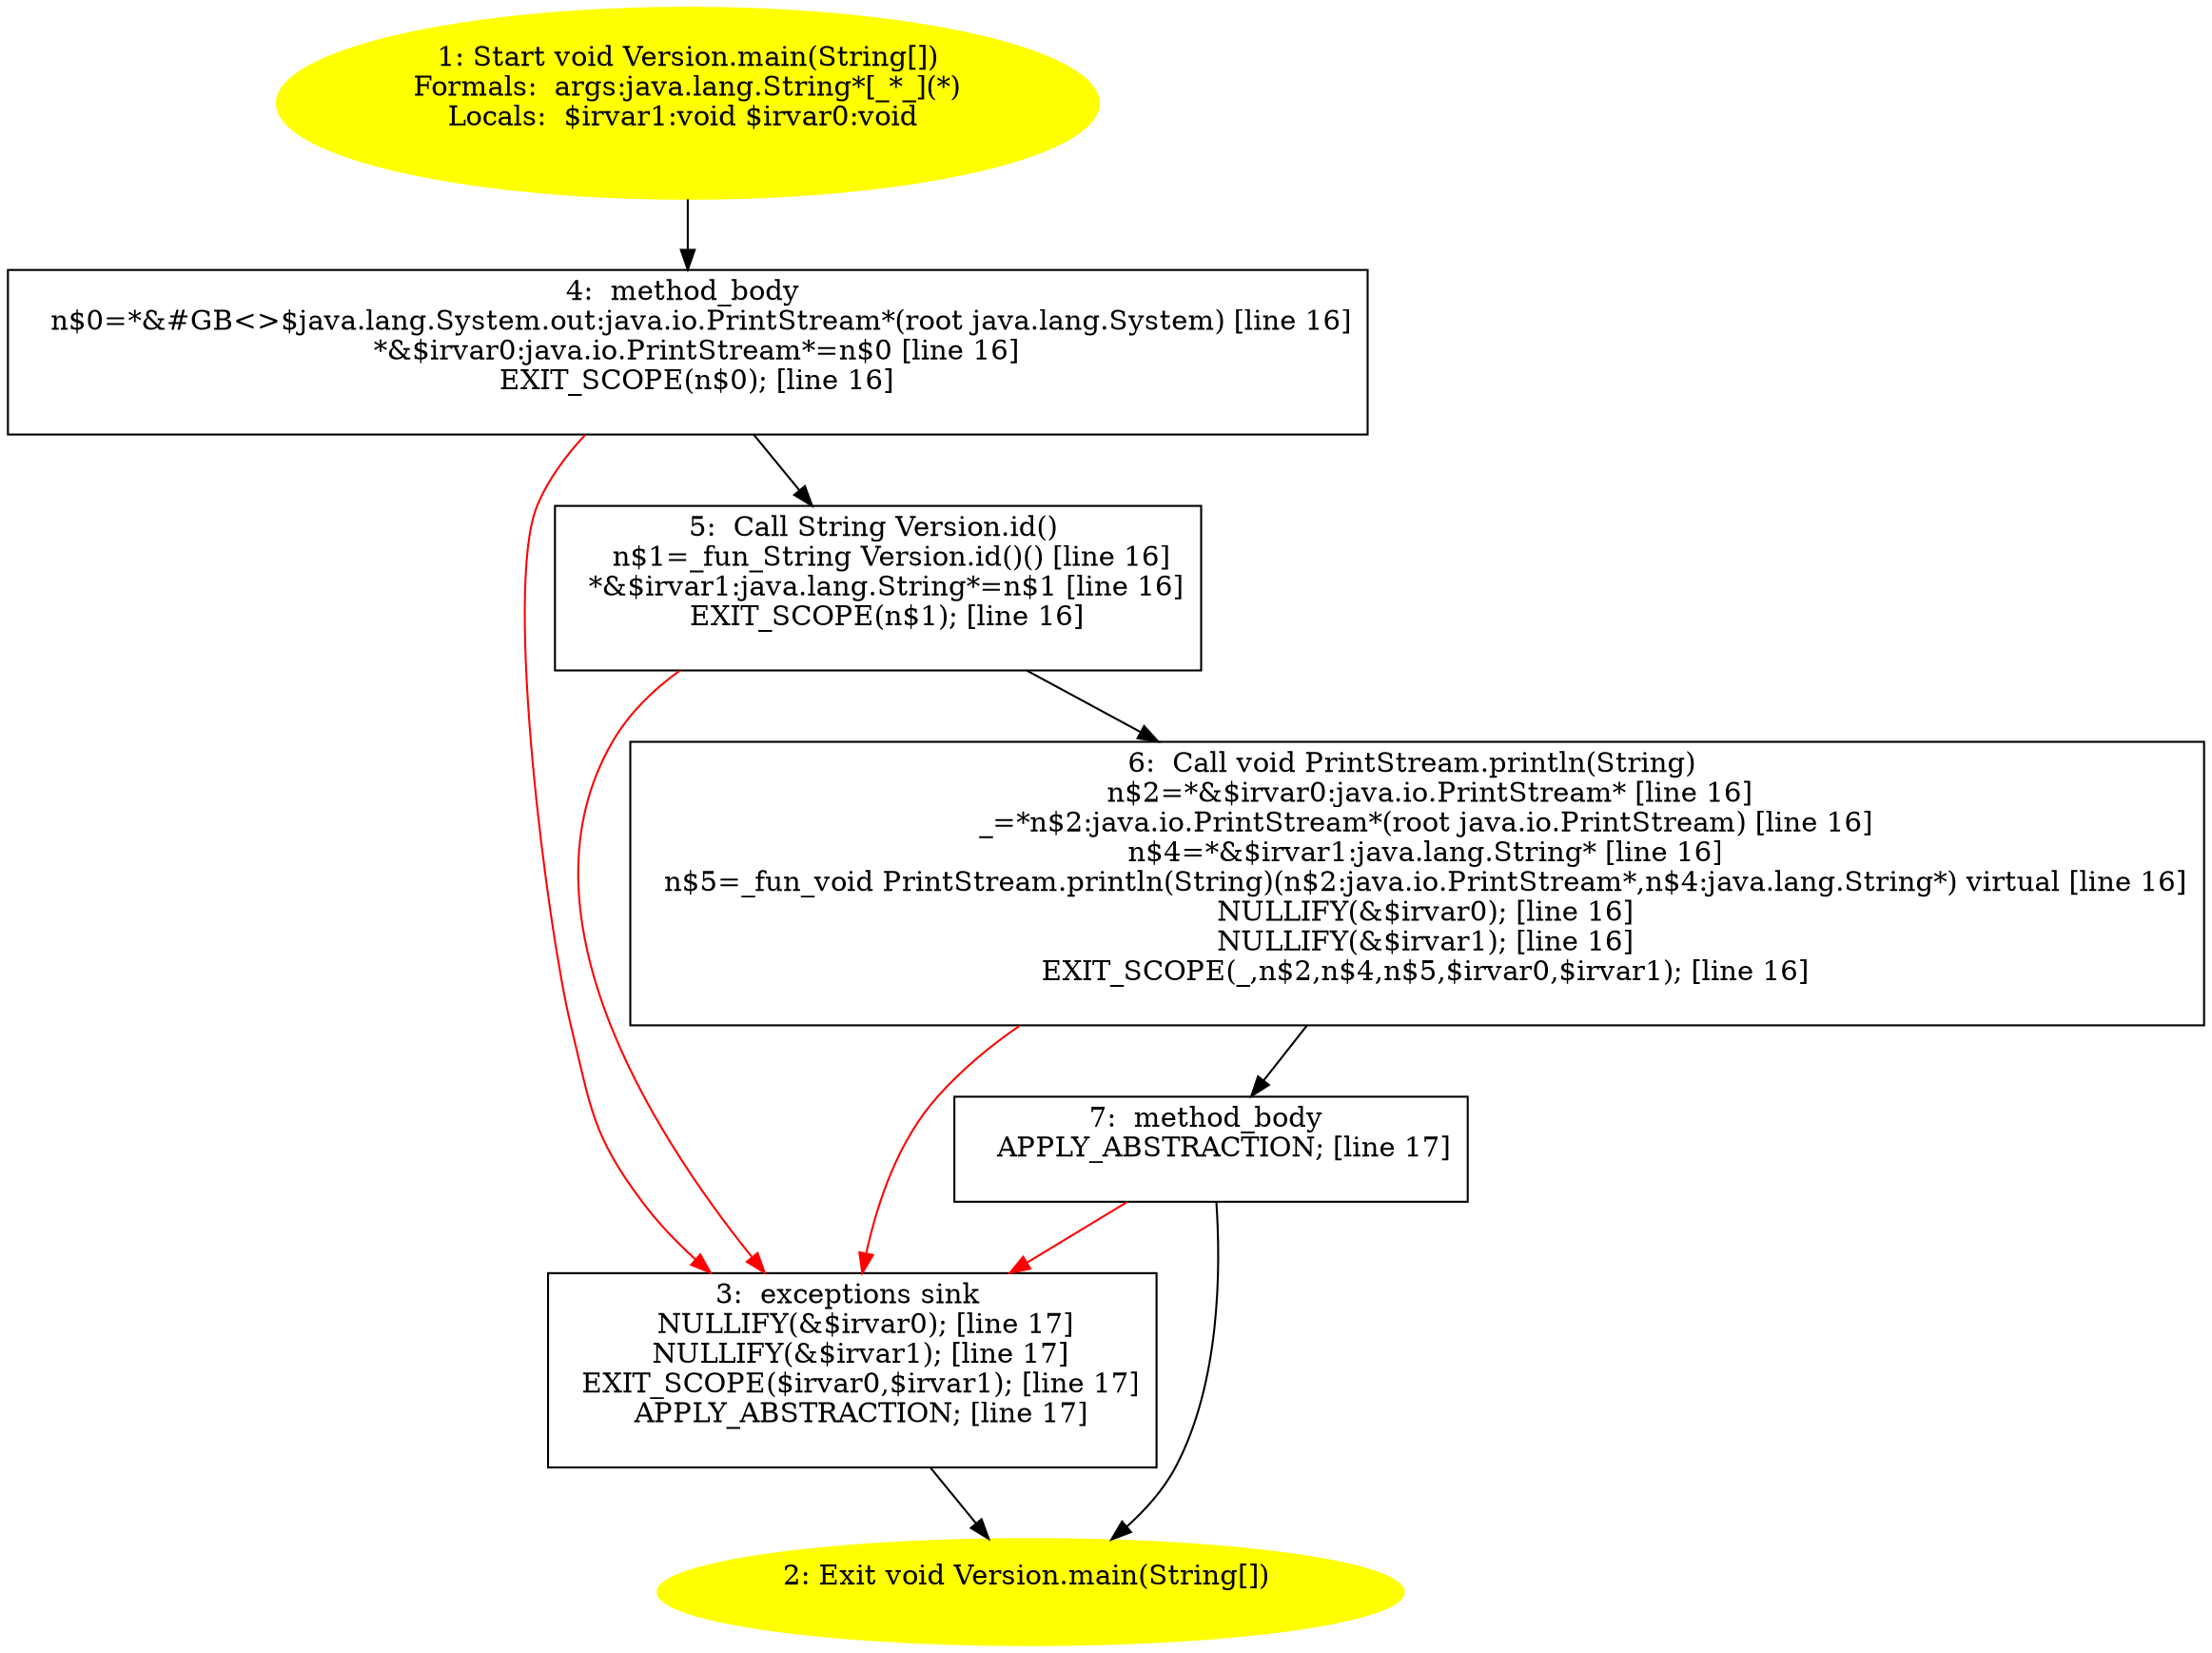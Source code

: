 /* @generated */
digraph cfg {
"junit.runner.Version.main(java.lang.String[]):void.5027fee1e0eccf56d9792b424db6f1e2_1" [label="1: Start void Version.main(String[])\nFormals:  args:java.lang.String*[_*_](*)\nLocals:  $irvar1:void $irvar0:void \n  " color=yellow style=filled]
	

	 "junit.runner.Version.main(java.lang.String[]):void.5027fee1e0eccf56d9792b424db6f1e2_1" -> "junit.runner.Version.main(java.lang.String[]):void.5027fee1e0eccf56d9792b424db6f1e2_4" ;
"junit.runner.Version.main(java.lang.String[]):void.5027fee1e0eccf56d9792b424db6f1e2_2" [label="2: Exit void Version.main(String[]) \n  " color=yellow style=filled]
	

"junit.runner.Version.main(java.lang.String[]):void.5027fee1e0eccf56d9792b424db6f1e2_3" [label="3:  exceptions sink \n   NULLIFY(&$irvar0); [line 17]\n  NULLIFY(&$irvar1); [line 17]\n  EXIT_SCOPE($irvar0,$irvar1); [line 17]\n  APPLY_ABSTRACTION; [line 17]\n " shape="box"]
	

	 "junit.runner.Version.main(java.lang.String[]):void.5027fee1e0eccf56d9792b424db6f1e2_3" -> "junit.runner.Version.main(java.lang.String[]):void.5027fee1e0eccf56d9792b424db6f1e2_2" ;
"junit.runner.Version.main(java.lang.String[]):void.5027fee1e0eccf56d9792b424db6f1e2_4" [label="4:  method_body \n   n$0=*&#GB<>$java.lang.System.out:java.io.PrintStream*(root java.lang.System) [line 16]\n  *&$irvar0:java.io.PrintStream*=n$0 [line 16]\n  EXIT_SCOPE(n$0); [line 16]\n " shape="box"]
	

	 "junit.runner.Version.main(java.lang.String[]):void.5027fee1e0eccf56d9792b424db6f1e2_4" -> "junit.runner.Version.main(java.lang.String[]):void.5027fee1e0eccf56d9792b424db6f1e2_5" ;
	 "junit.runner.Version.main(java.lang.String[]):void.5027fee1e0eccf56d9792b424db6f1e2_4" -> "junit.runner.Version.main(java.lang.String[]):void.5027fee1e0eccf56d9792b424db6f1e2_3" [color="red" ];
"junit.runner.Version.main(java.lang.String[]):void.5027fee1e0eccf56d9792b424db6f1e2_5" [label="5:  Call String Version.id() \n   n$1=_fun_String Version.id()() [line 16]\n  *&$irvar1:java.lang.String*=n$1 [line 16]\n  EXIT_SCOPE(n$1); [line 16]\n " shape="box"]
	

	 "junit.runner.Version.main(java.lang.String[]):void.5027fee1e0eccf56d9792b424db6f1e2_5" -> "junit.runner.Version.main(java.lang.String[]):void.5027fee1e0eccf56d9792b424db6f1e2_6" ;
	 "junit.runner.Version.main(java.lang.String[]):void.5027fee1e0eccf56d9792b424db6f1e2_5" -> "junit.runner.Version.main(java.lang.String[]):void.5027fee1e0eccf56d9792b424db6f1e2_3" [color="red" ];
"junit.runner.Version.main(java.lang.String[]):void.5027fee1e0eccf56d9792b424db6f1e2_6" [label="6:  Call void PrintStream.println(String) \n   n$2=*&$irvar0:java.io.PrintStream* [line 16]\n  _=*n$2:java.io.PrintStream*(root java.io.PrintStream) [line 16]\n  n$4=*&$irvar1:java.lang.String* [line 16]\n  n$5=_fun_void PrintStream.println(String)(n$2:java.io.PrintStream*,n$4:java.lang.String*) virtual [line 16]\n  NULLIFY(&$irvar0); [line 16]\n  NULLIFY(&$irvar1); [line 16]\n  EXIT_SCOPE(_,n$2,n$4,n$5,$irvar0,$irvar1); [line 16]\n " shape="box"]
	

	 "junit.runner.Version.main(java.lang.String[]):void.5027fee1e0eccf56d9792b424db6f1e2_6" -> "junit.runner.Version.main(java.lang.String[]):void.5027fee1e0eccf56d9792b424db6f1e2_7" ;
	 "junit.runner.Version.main(java.lang.String[]):void.5027fee1e0eccf56d9792b424db6f1e2_6" -> "junit.runner.Version.main(java.lang.String[]):void.5027fee1e0eccf56d9792b424db6f1e2_3" [color="red" ];
"junit.runner.Version.main(java.lang.String[]):void.5027fee1e0eccf56d9792b424db6f1e2_7" [label="7:  method_body \n   APPLY_ABSTRACTION; [line 17]\n " shape="box"]
	

	 "junit.runner.Version.main(java.lang.String[]):void.5027fee1e0eccf56d9792b424db6f1e2_7" -> "junit.runner.Version.main(java.lang.String[]):void.5027fee1e0eccf56d9792b424db6f1e2_2" ;
	 "junit.runner.Version.main(java.lang.String[]):void.5027fee1e0eccf56d9792b424db6f1e2_7" -> "junit.runner.Version.main(java.lang.String[]):void.5027fee1e0eccf56d9792b424db6f1e2_3" [color="red" ];
}
